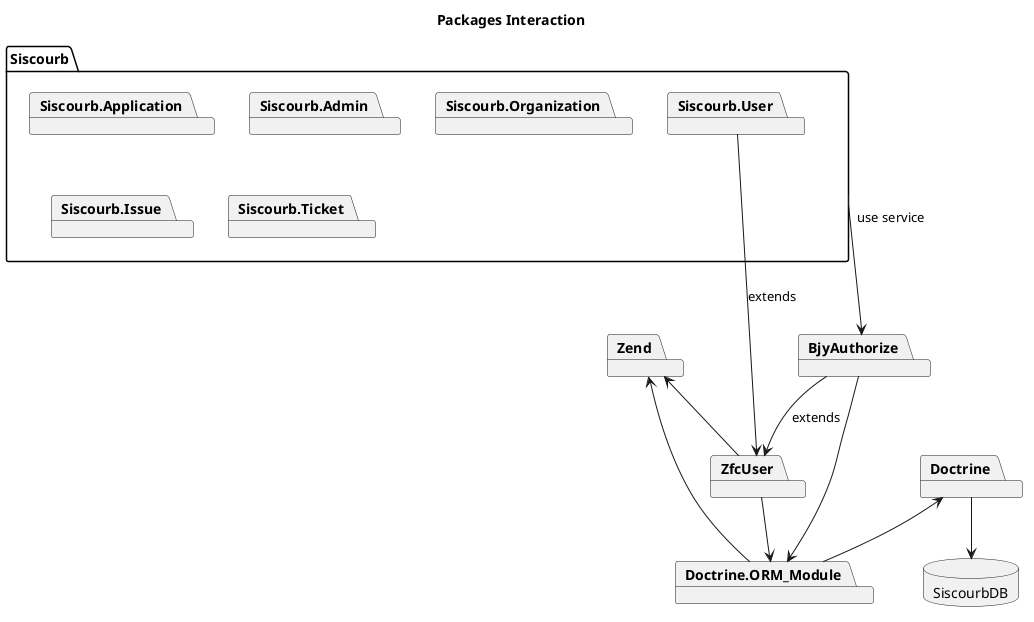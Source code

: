 @startuml

title Packages Interaction


package Siscourb{
    package Siscourb.Application

    package Siscourb.User

    package Siscourb.Admin

    package Siscourb.Organization

    package Siscourb.Issue

    package Siscourb.Ticket
}

package Zend

package Doctrine.ORM_Module

package Doctrine

database "SiscourbDB"

Doctrine --> SiscourbDB

Doctrine <-- Doctrine.ORM_Module
Doctrine.ORM_Module --> Zend

package ZfcUser

package BjyAuthorize

Zend <-- ZfcUser
BjyAuthorize --> ZfcUser :extends

ZfcUser --> Doctrine.ORM_Module
BjyAuthorize --> Doctrine.ORM_Module

Siscourb ---> BjyAuthorize :use service
Siscourb.User --> ZfcUser :extends

@enduml